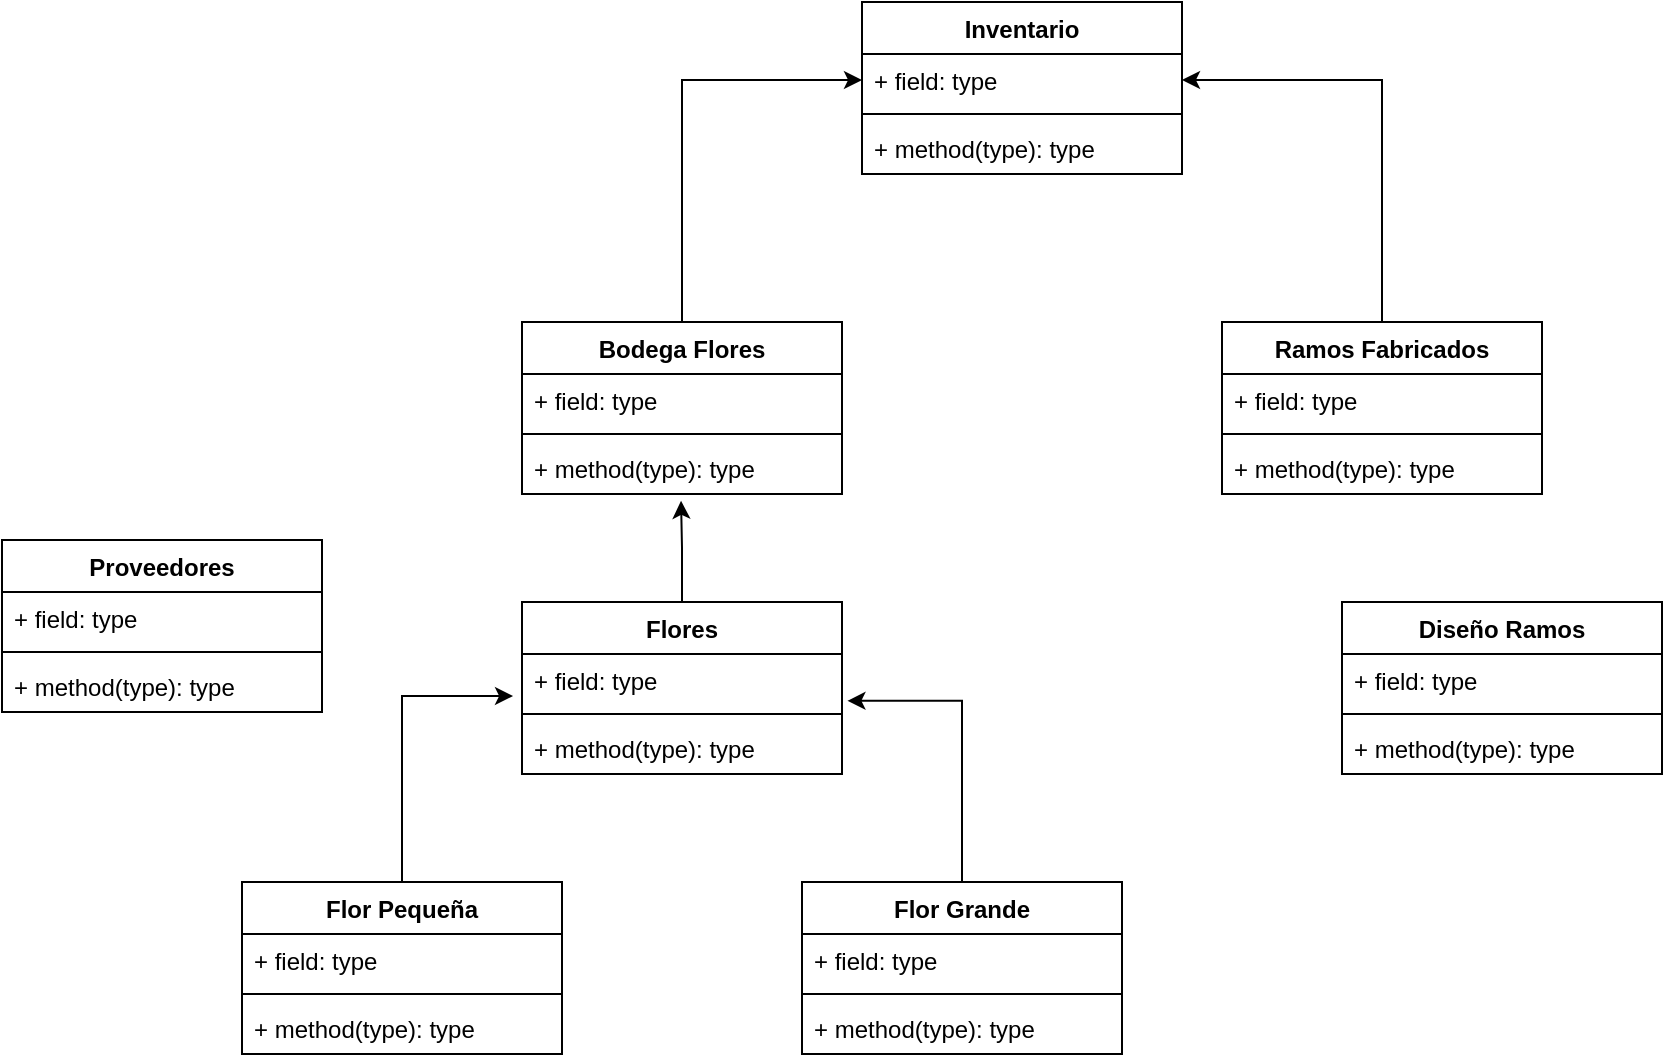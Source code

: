 <mxfile version="13.10.5" type="github">
  <diagram id="NjOaj0lIoQPx4St5K1ZF" name="Page-1">
    <mxGraphModel dx="1865" dy="552" grid="1" gridSize="10" guides="1" tooltips="1" connect="1" arrows="1" fold="1" page="1" pageScale="1" pageWidth="827" pageHeight="1169" math="0" shadow="0">
      <root>
        <mxCell id="0" />
        <mxCell id="1" parent="0" />
        <mxCell id="cZ_IKIBYcBlk-GryRPDO-37" style="edgeStyle=orthogonalEdgeStyle;rounded=0;orthogonalLoop=1;jettySize=auto;html=1;exitX=0.5;exitY=0;exitDx=0;exitDy=0;entryX=0;entryY=0.5;entryDx=0;entryDy=0;" parent="1" source="cZ_IKIBYcBlk-GryRPDO-1" target="cZ_IKIBYcBlk-GryRPDO-34" edge="1">
          <mxGeometry relative="1" as="geometry" />
        </mxCell>
        <mxCell id="cZ_IKIBYcBlk-GryRPDO-1" value="Bodega Flores" style="swimlane;fontStyle=1;align=center;verticalAlign=top;childLayout=stackLayout;horizontal=1;startSize=26;horizontalStack=0;resizeParent=1;resizeParentMax=0;resizeLast=0;collapsible=1;marginBottom=0;" parent="1" vertex="1">
          <mxGeometry x="180" y="170" width="160" height="86" as="geometry" />
        </mxCell>
        <mxCell id="cZ_IKIBYcBlk-GryRPDO-2" value="+ field: type" style="text;strokeColor=none;fillColor=none;align=left;verticalAlign=top;spacingLeft=4;spacingRight=4;overflow=hidden;rotatable=0;points=[[0,0.5],[1,0.5]];portConstraint=eastwest;" parent="cZ_IKIBYcBlk-GryRPDO-1" vertex="1">
          <mxGeometry y="26" width="160" height="26" as="geometry" />
        </mxCell>
        <mxCell id="cZ_IKIBYcBlk-GryRPDO-3" value="" style="line;strokeWidth=1;fillColor=none;align=left;verticalAlign=middle;spacingTop=-1;spacingLeft=3;spacingRight=3;rotatable=0;labelPosition=right;points=[];portConstraint=eastwest;" parent="cZ_IKIBYcBlk-GryRPDO-1" vertex="1">
          <mxGeometry y="52" width="160" height="8" as="geometry" />
        </mxCell>
        <mxCell id="cZ_IKIBYcBlk-GryRPDO-4" value="+ method(type): type" style="text;strokeColor=none;fillColor=none;align=left;verticalAlign=top;spacingLeft=4;spacingRight=4;overflow=hidden;rotatable=0;points=[[0,0.5],[1,0.5]];portConstraint=eastwest;" parent="cZ_IKIBYcBlk-GryRPDO-1" vertex="1">
          <mxGeometry y="60" width="160" height="26" as="geometry" />
        </mxCell>
        <mxCell id="cZ_IKIBYcBlk-GryRPDO-5" value="Diseño Ramos" style="swimlane;fontStyle=1;align=center;verticalAlign=top;childLayout=stackLayout;horizontal=1;startSize=26;horizontalStack=0;resizeParent=1;resizeParentMax=0;resizeLast=0;collapsible=1;marginBottom=0;" parent="1" vertex="1">
          <mxGeometry x="590" y="310" width="160" height="86" as="geometry" />
        </mxCell>
        <mxCell id="cZ_IKIBYcBlk-GryRPDO-6" value="+ field: type" style="text;strokeColor=none;fillColor=none;align=left;verticalAlign=top;spacingLeft=4;spacingRight=4;overflow=hidden;rotatable=0;points=[[0,0.5],[1,0.5]];portConstraint=eastwest;" parent="cZ_IKIBYcBlk-GryRPDO-5" vertex="1">
          <mxGeometry y="26" width="160" height="26" as="geometry" />
        </mxCell>
        <mxCell id="cZ_IKIBYcBlk-GryRPDO-7" value="" style="line;strokeWidth=1;fillColor=none;align=left;verticalAlign=middle;spacingTop=-1;spacingLeft=3;spacingRight=3;rotatable=0;labelPosition=right;points=[];portConstraint=eastwest;" parent="cZ_IKIBYcBlk-GryRPDO-5" vertex="1">
          <mxGeometry y="52" width="160" height="8" as="geometry" />
        </mxCell>
        <mxCell id="cZ_IKIBYcBlk-GryRPDO-8" value="+ method(type): type" style="text;strokeColor=none;fillColor=none;align=left;verticalAlign=top;spacingLeft=4;spacingRight=4;overflow=hidden;rotatable=0;points=[[0,0.5],[1,0.5]];portConstraint=eastwest;" parent="cZ_IKIBYcBlk-GryRPDO-5" vertex="1">
          <mxGeometry y="60" width="160" height="26" as="geometry" />
        </mxCell>
        <mxCell id="cZ_IKIBYcBlk-GryRPDO-38" style="edgeStyle=orthogonalEdgeStyle;rounded=0;orthogonalLoop=1;jettySize=auto;html=1;entryX=1;entryY=0.5;entryDx=0;entryDy=0;" parent="1" source="cZ_IKIBYcBlk-GryRPDO-9" target="cZ_IKIBYcBlk-GryRPDO-34" edge="1">
          <mxGeometry relative="1" as="geometry" />
        </mxCell>
        <mxCell id="cZ_IKIBYcBlk-GryRPDO-9" value="Ramos Fabricados&#xa;" style="swimlane;fontStyle=1;align=center;verticalAlign=top;childLayout=stackLayout;horizontal=1;startSize=26;horizontalStack=0;resizeParent=1;resizeParentMax=0;resizeLast=0;collapsible=1;marginBottom=0;" parent="1" vertex="1">
          <mxGeometry x="530" y="170" width="160" height="86" as="geometry" />
        </mxCell>
        <mxCell id="cZ_IKIBYcBlk-GryRPDO-10" value="+ field: type" style="text;strokeColor=none;fillColor=none;align=left;verticalAlign=top;spacingLeft=4;spacingRight=4;overflow=hidden;rotatable=0;points=[[0,0.5],[1,0.5]];portConstraint=eastwest;" parent="cZ_IKIBYcBlk-GryRPDO-9" vertex="1">
          <mxGeometry y="26" width="160" height="26" as="geometry" />
        </mxCell>
        <mxCell id="cZ_IKIBYcBlk-GryRPDO-11" value="" style="line;strokeWidth=1;fillColor=none;align=left;verticalAlign=middle;spacingTop=-1;spacingLeft=3;spacingRight=3;rotatable=0;labelPosition=right;points=[];portConstraint=eastwest;" parent="cZ_IKIBYcBlk-GryRPDO-9" vertex="1">
          <mxGeometry y="52" width="160" height="8" as="geometry" />
        </mxCell>
        <mxCell id="cZ_IKIBYcBlk-GryRPDO-12" value="+ method(type): type" style="text;strokeColor=none;fillColor=none;align=left;verticalAlign=top;spacingLeft=4;spacingRight=4;overflow=hidden;rotatable=0;points=[[0,0.5],[1,0.5]];portConstraint=eastwest;" parent="cZ_IKIBYcBlk-GryRPDO-9" vertex="1">
          <mxGeometry y="60" width="160" height="26" as="geometry" />
        </mxCell>
        <mxCell id="cZ_IKIBYcBlk-GryRPDO-28" style="edgeStyle=orthogonalEdgeStyle;rounded=0;orthogonalLoop=1;jettySize=auto;html=1;exitX=0.5;exitY=0;exitDx=0;exitDy=0;entryX=0.497;entryY=1.131;entryDx=0;entryDy=0;entryPerimeter=0;" parent="1" source="cZ_IKIBYcBlk-GryRPDO-13" target="cZ_IKIBYcBlk-GryRPDO-4" edge="1">
          <mxGeometry relative="1" as="geometry">
            <Array as="points">
              <mxPoint x="260" y="283" />
            </Array>
          </mxGeometry>
        </mxCell>
        <mxCell id="cZ_IKIBYcBlk-GryRPDO-13" value="Flores" style="swimlane;fontStyle=1;align=center;verticalAlign=top;childLayout=stackLayout;horizontal=1;startSize=26;horizontalStack=0;resizeParent=1;resizeParentMax=0;resizeLast=0;collapsible=1;marginBottom=0;" parent="1" vertex="1">
          <mxGeometry x="180" y="310" width="160" height="86" as="geometry" />
        </mxCell>
        <mxCell id="cZ_IKIBYcBlk-GryRPDO-14" value="+ field: type" style="text;strokeColor=none;fillColor=none;align=left;verticalAlign=top;spacingLeft=4;spacingRight=4;overflow=hidden;rotatable=0;points=[[0,0.5],[1,0.5]];portConstraint=eastwest;" parent="cZ_IKIBYcBlk-GryRPDO-13" vertex="1">
          <mxGeometry y="26" width="160" height="26" as="geometry" />
        </mxCell>
        <mxCell id="cZ_IKIBYcBlk-GryRPDO-15" value="" style="line;strokeWidth=1;fillColor=none;align=left;verticalAlign=middle;spacingTop=-1;spacingLeft=3;spacingRight=3;rotatable=0;labelPosition=right;points=[];portConstraint=eastwest;" parent="cZ_IKIBYcBlk-GryRPDO-13" vertex="1">
          <mxGeometry y="52" width="160" height="8" as="geometry" />
        </mxCell>
        <mxCell id="cZ_IKIBYcBlk-GryRPDO-16" value="+ method(type): type" style="text;strokeColor=none;fillColor=none;align=left;verticalAlign=top;spacingLeft=4;spacingRight=4;overflow=hidden;rotatable=0;points=[[0,0.5],[1,0.5]];portConstraint=eastwest;" parent="cZ_IKIBYcBlk-GryRPDO-13" vertex="1">
          <mxGeometry y="60" width="160" height="26" as="geometry" />
        </mxCell>
        <mxCell id="cZ_IKIBYcBlk-GryRPDO-26" style="edgeStyle=orthogonalEdgeStyle;rounded=0;orthogonalLoop=1;jettySize=auto;html=1;exitX=0.5;exitY=0;exitDx=0;exitDy=0;entryX=-0.028;entryY=0.808;entryDx=0;entryDy=0;entryPerimeter=0;" parent="1" source="cZ_IKIBYcBlk-GryRPDO-17" target="cZ_IKIBYcBlk-GryRPDO-14" edge="1">
          <mxGeometry relative="1" as="geometry">
            <mxPoint x="232" y="420" as="targetPoint" />
          </mxGeometry>
        </mxCell>
        <mxCell id="cZ_IKIBYcBlk-GryRPDO-17" value="Flor Pequeña" style="swimlane;fontStyle=1;align=center;verticalAlign=top;childLayout=stackLayout;horizontal=1;startSize=26;horizontalStack=0;resizeParent=1;resizeParentMax=0;resizeLast=0;collapsible=1;marginBottom=0;" parent="1" vertex="1">
          <mxGeometry x="40" y="450" width="160" height="86" as="geometry" />
        </mxCell>
        <mxCell id="cZ_IKIBYcBlk-GryRPDO-18" value="+ field: type" style="text;strokeColor=none;fillColor=none;align=left;verticalAlign=top;spacingLeft=4;spacingRight=4;overflow=hidden;rotatable=0;points=[[0,0.5],[1,0.5]];portConstraint=eastwest;" parent="cZ_IKIBYcBlk-GryRPDO-17" vertex="1">
          <mxGeometry y="26" width="160" height="26" as="geometry" />
        </mxCell>
        <mxCell id="cZ_IKIBYcBlk-GryRPDO-19" value="" style="line;strokeWidth=1;fillColor=none;align=left;verticalAlign=middle;spacingTop=-1;spacingLeft=3;spacingRight=3;rotatable=0;labelPosition=right;points=[];portConstraint=eastwest;" parent="cZ_IKIBYcBlk-GryRPDO-17" vertex="1">
          <mxGeometry y="52" width="160" height="8" as="geometry" />
        </mxCell>
        <mxCell id="cZ_IKIBYcBlk-GryRPDO-20" value="+ method(type): type" style="text;strokeColor=none;fillColor=none;align=left;verticalAlign=top;spacingLeft=4;spacingRight=4;overflow=hidden;rotatable=0;points=[[0,0.5],[1,0.5]];portConstraint=eastwest;" parent="cZ_IKIBYcBlk-GryRPDO-17" vertex="1">
          <mxGeometry y="60" width="160" height="26" as="geometry" />
        </mxCell>
        <mxCell id="cZ_IKIBYcBlk-GryRPDO-27" style="edgeStyle=orthogonalEdgeStyle;rounded=0;orthogonalLoop=1;jettySize=auto;html=1;entryX=1.017;entryY=0.9;entryDx=0;entryDy=0;entryPerimeter=0;" parent="1" source="cZ_IKIBYcBlk-GryRPDO-21" target="cZ_IKIBYcBlk-GryRPDO-14" edge="1">
          <mxGeometry relative="1" as="geometry" />
        </mxCell>
        <mxCell id="cZ_IKIBYcBlk-GryRPDO-21" value="Flor Grande" style="swimlane;fontStyle=1;align=center;verticalAlign=top;childLayout=stackLayout;horizontal=1;startSize=26;horizontalStack=0;resizeParent=1;resizeParentMax=0;resizeLast=0;collapsible=1;marginBottom=0;" parent="1" vertex="1">
          <mxGeometry x="320" y="450" width="160" height="86" as="geometry" />
        </mxCell>
        <mxCell id="cZ_IKIBYcBlk-GryRPDO-22" value="+ field: type" style="text;strokeColor=none;fillColor=none;align=left;verticalAlign=top;spacingLeft=4;spacingRight=4;overflow=hidden;rotatable=0;points=[[0,0.5],[1,0.5]];portConstraint=eastwest;" parent="cZ_IKIBYcBlk-GryRPDO-21" vertex="1">
          <mxGeometry y="26" width="160" height="26" as="geometry" />
        </mxCell>
        <mxCell id="cZ_IKIBYcBlk-GryRPDO-23" value="" style="line;strokeWidth=1;fillColor=none;align=left;verticalAlign=middle;spacingTop=-1;spacingLeft=3;spacingRight=3;rotatable=0;labelPosition=right;points=[];portConstraint=eastwest;" parent="cZ_IKIBYcBlk-GryRPDO-21" vertex="1">
          <mxGeometry y="52" width="160" height="8" as="geometry" />
        </mxCell>
        <mxCell id="cZ_IKIBYcBlk-GryRPDO-24" value="+ method(type): type" style="text;strokeColor=none;fillColor=none;align=left;verticalAlign=top;spacingLeft=4;spacingRight=4;overflow=hidden;rotatable=0;points=[[0,0.5],[1,0.5]];portConstraint=eastwest;" parent="cZ_IKIBYcBlk-GryRPDO-21" vertex="1">
          <mxGeometry y="60" width="160" height="26" as="geometry" />
        </mxCell>
        <mxCell id="cZ_IKIBYcBlk-GryRPDO-29" value="Proveedores" style="swimlane;fontStyle=1;align=center;verticalAlign=top;childLayout=stackLayout;horizontal=1;startSize=26;horizontalStack=0;resizeParent=1;resizeParentMax=0;resizeLast=0;collapsible=1;marginBottom=0;" parent="1" vertex="1">
          <mxGeometry x="-80" y="279" width="160" height="86" as="geometry" />
        </mxCell>
        <mxCell id="cZ_IKIBYcBlk-GryRPDO-30" value="+ field: type" style="text;strokeColor=none;fillColor=none;align=left;verticalAlign=top;spacingLeft=4;spacingRight=4;overflow=hidden;rotatable=0;points=[[0,0.5],[1,0.5]];portConstraint=eastwest;" parent="cZ_IKIBYcBlk-GryRPDO-29" vertex="1">
          <mxGeometry y="26" width="160" height="26" as="geometry" />
        </mxCell>
        <mxCell id="cZ_IKIBYcBlk-GryRPDO-31" value="" style="line;strokeWidth=1;fillColor=none;align=left;verticalAlign=middle;spacingTop=-1;spacingLeft=3;spacingRight=3;rotatable=0;labelPosition=right;points=[];portConstraint=eastwest;" parent="cZ_IKIBYcBlk-GryRPDO-29" vertex="1">
          <mxGeometry y="52" width="160" height="8" as="geometry" />
        </mxCell>
        <mxCell id="cZ_IKIBYcBlk-GryRPDO-32" value="+ method(type): type" style="text;strokeColor=none;fillColor=none;align=left;verticalAlign=top;spacingLeft=4;spacingRight=4;overflow=hidden;rotatable=0;points=[[0,0.5],[1,0.5]];portConstraint=eastwest;" parent="cZ_IKIBYcBlk-GryRPDO-29" vertex="1">
          <mxGeometry y="60" width="160" height="26" as="geometry" />
        </mxCell>
        <mxCell id="cZ_IKIBYcBlk-GryRPDO-33" value="Inventario" style="swimlane;fontStyle=1;align=center;verticalAlign=top;childLayout=stackLayout;horizontal=1;startSize=26;horizontalStack=0;resizeParent=1;resizeParentMax=0;resizeLast=0;collapsible=1;marginBottom=0;" parent="1" vertex="1">
          <mxGeometry x="350" y="10" width="160" height="86" as="geometry" />
        </mxCell>
        <mxCell id="cZ_IKIBYcBlk-GryRPDO-34" value="+ field: type" style="text;strokeColor=none;fillColor=none;align=left;verticalAlign=top;spacingLeft=4;spacingRight=4;overflow=hidden;rotatable=0;points=[[0,0.5],[1,0.5]];portConstraint=eastwest;" parent="cZ_IKIBYcBlk-GryRPDO-33" vertex="1">
          <mxGeometry y="26" width="160" height="26" as="geometry" />
        </mxCell>
        <mxCell id="cZ_IKIBYcBlk-GryRPDO-35" value="" style="line;strokeWidth=1;fillColor=none;align=left;verticalAlign=middle;spacingTop=-1;spacingLeft=3;spacingRight=3;rotatable=0;labelPosition=right;points=[];portConstraint=eastwest;" parent="cZ_IKIBYcBlk-GryRPDO-33" vertex="1">
          <mxGeometry y="52" width="160" height="8" as="geometry" />
        </mxCell>
        <mxCell id="cZ_IKIBYcBlk-GryRPDO-36" value="+ method(type): type" style="text;strokeColor=none;fillColor=none;align=left;verticalAlign=top;spacingLeft=4;spacingRight=4;overflow=hidden;rotatable=0;points=[[0,0.5],[1,0.5]];portConstraint=eastwest;" parent="cZ_IKIBYcBlk-GryRPDO-33" vertex="1">
          <mxGeometry y="60" width="160" height="26" as="geometry" />
        </mxCell>
      </root>
    </mxGraphModel>
  </diagram>
</mxfile>
